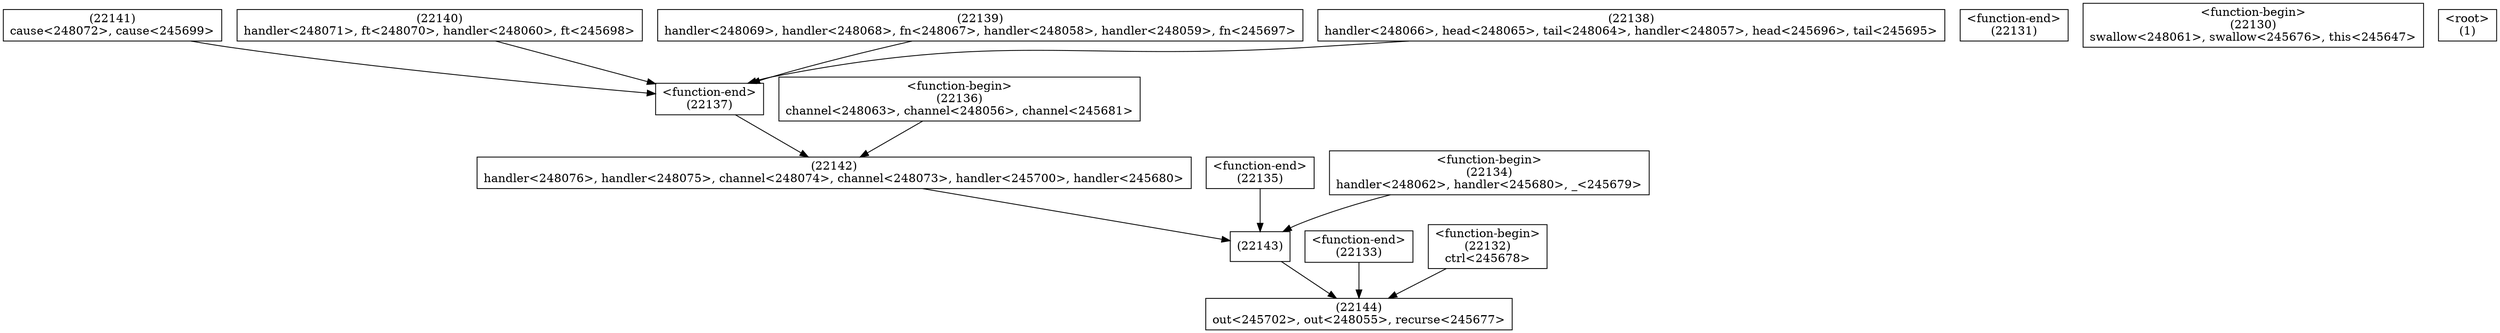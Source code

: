 digraph graphname {
n22144 [shape=box,label="(22144)\nout<245702>, out<248055>, recurse<245677>"];
n22143 [shape=box,label="(22143)"];
n22143 -> n22144;
n22142 [shape=box,label="(22142)\nhandler<248076>, handler<248075>, channel<248074>, channel<248073>, handler<245700>, handler<245680>"];
n22142 -> n22143;
n22141 [shape=box,label="(22141)\ncause<248072>, cause<245699>"];
n22141 -> n22137;
n22140 [shape=box,label="(22140)\nhandler<248071>, ft<248070>, handler<248060>, ft<245698>"];
n22140 -> n22137;
n22139 [shape=box,label="(22139)\nhandler<248069>, handler<248068>, fn<248067>, handler<248058>, handler<248059>, fn<245697>"];
n22139 -> n22137;
n22138 [shape=box,label="(22138)\nhandler<248066>, head<248065>, tail<248064>, handler<248057>, head<245696>, tail<245695>"];
n22138 -> n22137;
n22137 [shape=box,label="<function-end>
(22137)"];
n22137 -> n22142;
n22136 [shape=box,label="<function-begin>
(22136)\nchannel<248063>, channel<248056>, channel<245681>"];
n22136 -> n22142;
n22135 [shape=box,label="<function-end>
(22135)"];
n22135 -> n22143;
n22134 [shape=box,label="<function-begin>
(22134)\nhandler<248062>, handler<245680>, _<245679>"];
n22134 -> n22143;
n22133 [shape=box,label="<function-end>
(22133)"];
n22133 -> n22144;
n22132 [shape=box,label="<function-begin>
(22132)\nctrl<245678>"];
n22132 -> n22144;
n22131 [shape=box,label="<function-end>
(22131)"];
n22130 [shape=box,label="<function-begin>
(22130)\nswallow<248061>, swallow<245676>, this<245647>"];
n1 [shape=box,label="<root>
(1)"];
}
